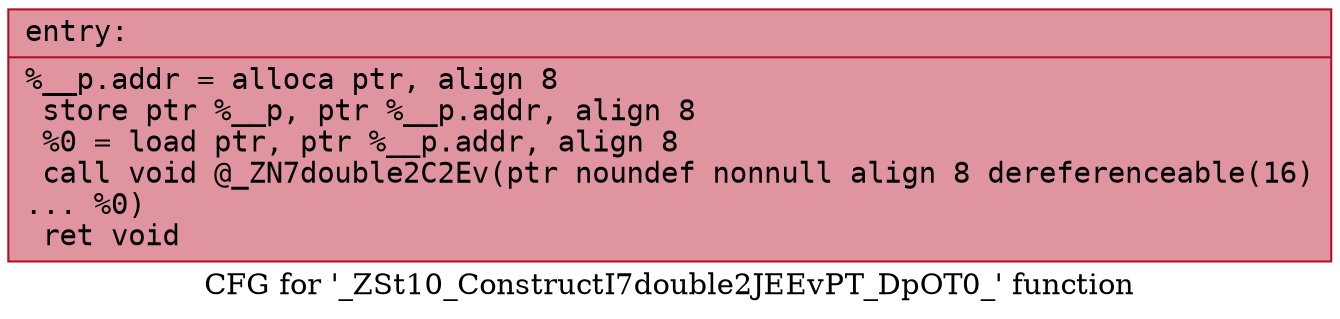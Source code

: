 digraph "CFG for '_ZSt10_ConstructI7double2JEEvPT_DpOT0_' function" {
	label="CFG for '_ZSt10_ConstructI7double2JEEvPT_DpOT0_' function";

	Node0x55b8244b4db0 [shape=record,color="#b70d28ff", style=filled, fillcolor="#b70d2870" fontname="Courier",label="{entry:\l|  %__p.addr = alloca ptr, align 8\l  store ptr %__p, ptr %__p.addr, align 8\l  %0 = load ptr, ptr %__p.addr, align 8\l  call void @_ZN7double2C2Ev(ptr noundef nonnull align 8 dereferenceable(16)\l... %0)\l  ret void\l}"];
}
